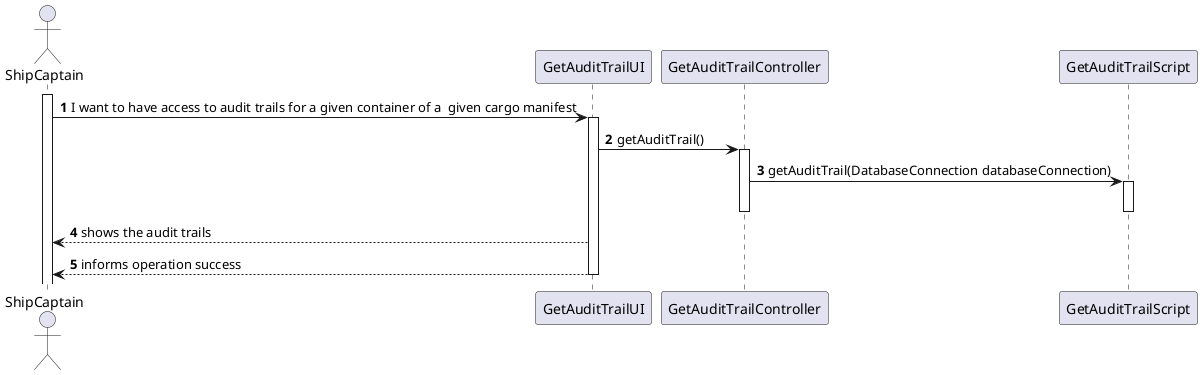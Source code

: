 @startuml
'https://plantuml.com/sequence-diagram

autonumber

actor ShipCaptain
participant GetAuditTrailUI as UI
participant GetAuditTrailController as Controller
participant GetAuditTrailScript as Script
activate ShipCaptain
ShipCaptain -> UI: I want to have access to audit trails for a given container of a  given cargo manifest
activate UI
UI -> Controller: getAuditTrail()
activate Controller
Controller -> Script: getAuditTrail(DatabaseConnection databaseConnection)
activate Script
deactivate
deactivate
UI --> ShipCaptain: shows the audit trails
UI --> ShipCaptain: informs operation success
deactivate
deactivate UI
@enduml